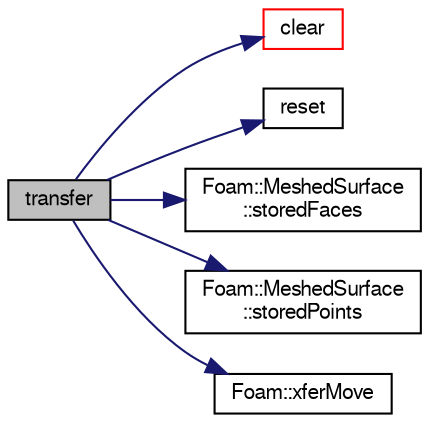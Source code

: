 digraph "transfer"
{
  bgcolor="transparent";
  edge [fontname="FreeSans",fontsize="10",labelfontname="FreeSans",labelfontsize="10"];
  node [fontname="FreeSans",fontsize="10",shape=record];
  rankdir="LR";
  Node1 [label="transfer",height=0.2,width=0.4,color="black", fillcolor="grey75", style="filled" fontcolor="black"];
  Node1 -> Node2 [color="midnightblue",fontsize="10",style="solid",fontname="FreeSans"];
  Node2 [label="clear",height=0.2,width=0.4,color="red",URL="$a02685.html#ac8bb3912a3ce86b15842e79d0b421204",tooltip="Clear all storage. "];
  Node1 -> Node3 [color="midnightblue",fontsize="10",style="solid",fontname="FreeSans"];
  Node3 [label="reset",height=0.2,width=0.4,color="black",URL="$a04077.html#a1383acf87f03989d9a655a415d499403"];
  Node1 -> Node4 [color="midnightblue",fontsize="10",style="solid",fontname="FreeSans"];
  Node4 [label="Foam::MeshedSurface\l::storedFaces",height=0.2,width=0.4,color="black",URL="$a01422.html#aba1de32362845ea07612cbb52d6d19f0",tooltip="Non-const access to the faces. "];
  Node1 -> Node5 [color="midnightblue",fontsize="10",style="solid",fontname="FreeSans"];
  Node5 [label="Foam::MeshedSurface\l::storedPoints",height=0.2,width=0.4,color="black",URL="$a01422.html#a42d63b7b3dcf589fbe1c4cd2bc8e3d9b",tooltip="Non-const access to global points. "];
  Node1 -> Node6 [color="midnightblue",fontsize="10",style="solid",fontname="FreeSans"];
  Node6 [label="Foam::xferMove",height=0.2,width=0.4,color="black",URL="$a10237.html#ae3ad39ee5ad896e6d3c0f137ecd12abb"];
}
